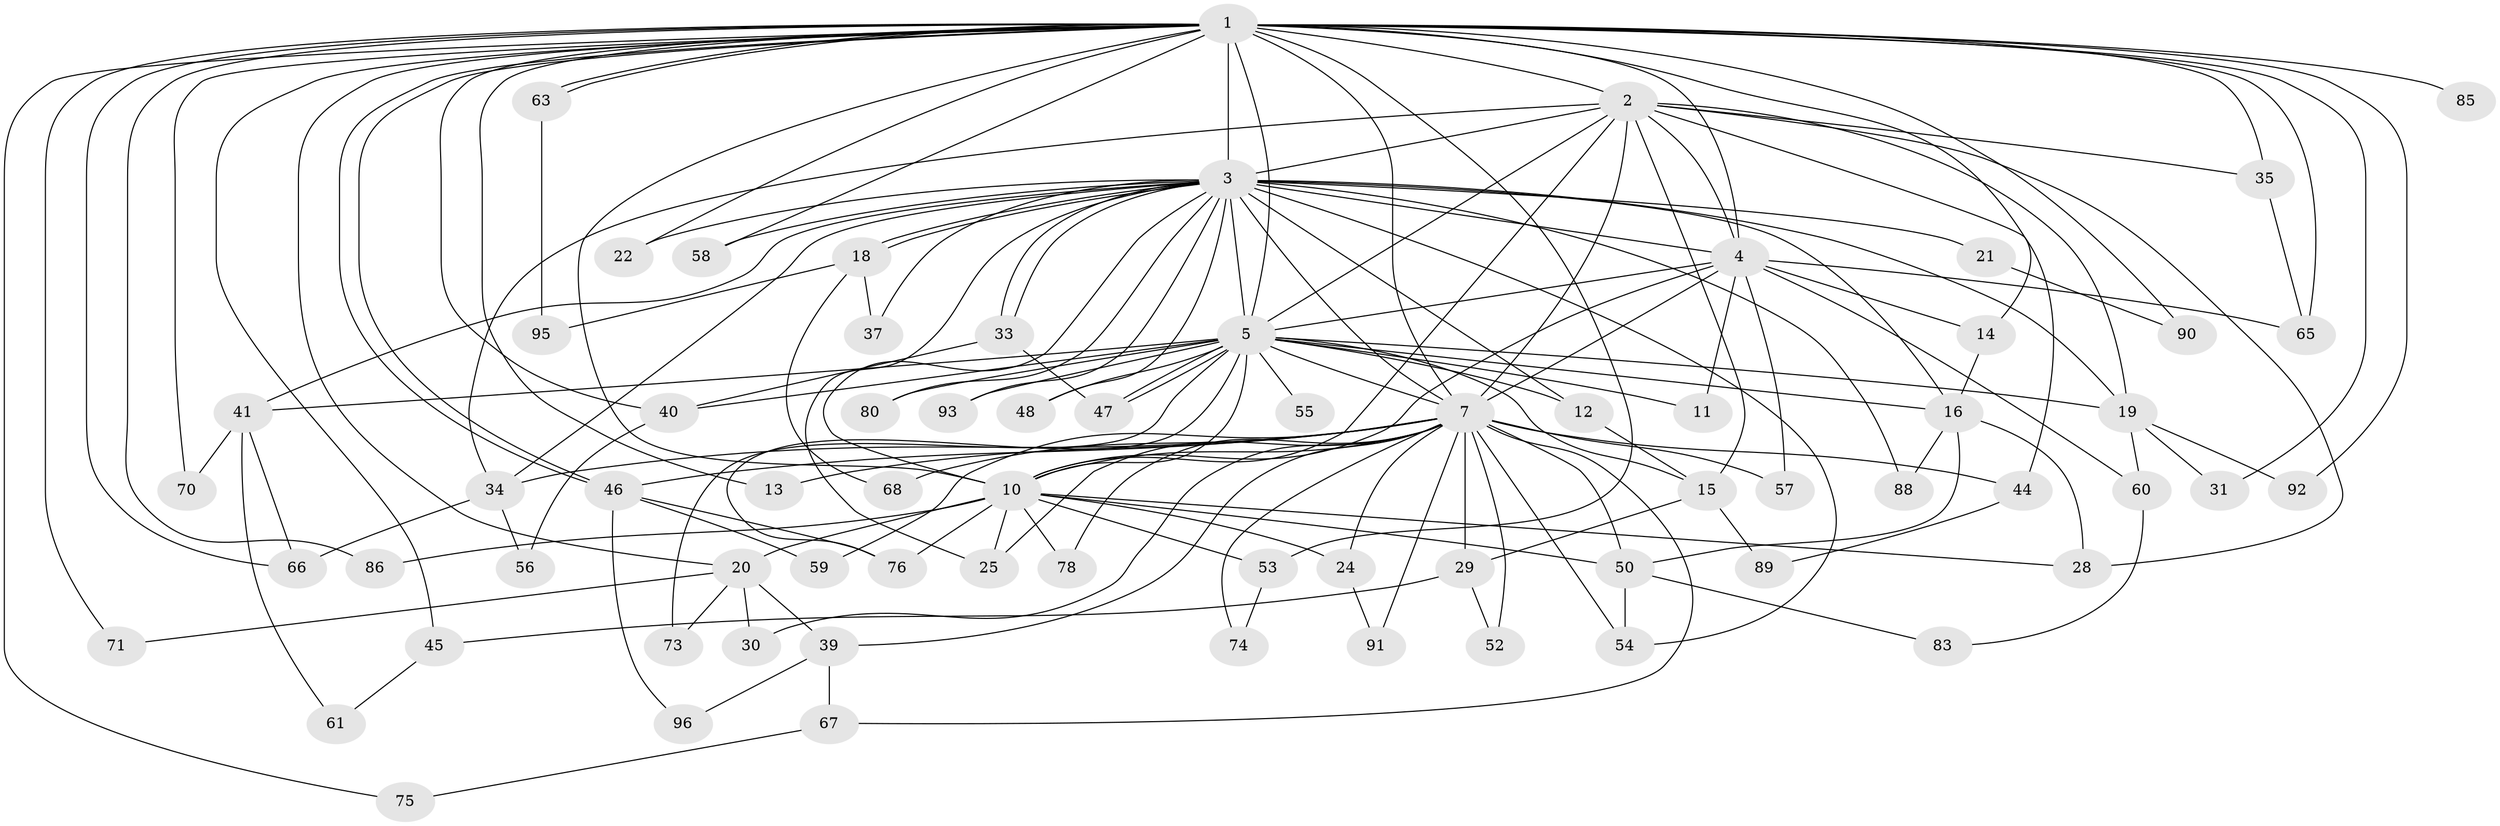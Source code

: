 // original degree distribution, {26: 0.010416666666666666, 16: 0.010416666666666666, 22: 0.010416666666666666, 15: 0.010416666666666666, 13: 0.010416666666666666, 21: 0.020833333333333332, 20: 0.010416666666666666, 17: 0.010416666666666666, 19: 0.010416666666666666, 2: 0.5104166666666666, 3: 0.22916666666666666, 4: 0.052083333333333336, 11: 0.010416666666666666, 5: 0.0625, 7: 0.010416666666666666, 6: 0.020833333333333332}
// Generated by graph-tools (version 1.1) at 2025/41/03/06/25 10:41:40]
// undirected, 71 vertices, 160 edges
graph export_dot {
graph [start="1"]
  node [color=gray90,style=filled];
  1 [super="+9"];
  2 [super="+36"];
  3 [super="+8"];
  4 [super="+69"];
  5 [super="+6"];
  7 [super="+17"];
  10 [super="+23"];
  11;
  12;
  13 [super="+32"];
  14;
  15 [super="+26"];
  16 [super="+43"];
  18;
  19 [super="+38"];
  20 [super="+27"];
  21;
  22;
  24;
  25 [super="+81"];
  28 [super="+94"];
  29;
  30;
  31;
  33 [super="+42"];
  34 [super="+87"];
  35 [super="+79"];
  37;
  39;
  40 [super="+64"];
  41 [super="+49"];
  44;
  45;
  46 [super="+51"];
  47 [super="+72"];
  48;
  50 [super="+62"];
  52;
  53;
  54 [super="+77"];
  55;
  56;
  57;
  58;
  59;
  60;
  61;
  63;
  65;
  66 [super="+82"];
  67;
  68;
  70;
  71;
  73;
  74;
  75;
  76 [super="+84"];
  78;
  80;
  83;
  85;
  86;
  88;
  89;
  90;
  91;
  92;
  93;
  95;
  96;
  1 -- 2 [weight=2];
  1 -- 3 [weight=4];
  1 -- 4 [weight=3];
  1 -- 5 [weight=4];
  1 -- 7 [weight=3];
  1 -- 10 [weight=2];
  1 -- 13 [weight=2];
  1 -- 22;
  1 -- 31;
  1 -- 45;
  1 -- 46;
  1 -- 46;
  1 -- 53;
  1 -- 63;
  1 -- 63;
  1 -- 70;
  1 -- 71;
  1 -- 85 [weight=2];
  1 -- 86;
  1 -- 90;
  1 -- 92;
  1 -- 65;
  1 -- 75;
  1 -- 14;
  1 -- 20;
  1 -- 35;
  1 -- 40;
  1 -- 58;
  1 -- 66;
  2 -- 3 [weight=2];
  2 -- 4;
  2 -- 5 [weight=2];
  2 -- 7;
  2 -- 10;
  2 -- 19 [weight=2];
  2 -- 28;
  2 -- 34;
  2 -- 35;
  2 -- 44;
  2 -- 15;
  3 -- 4 [weight=2];
  3 -- 5 [weight=4];
  3 -- 7 [weight=2];
  3 -- 10 [weight=2];
  3 -- 16;
  3 -- 18;
  3 -- 18;
  3 -- 21 [weight=2];
  3 -- 22;
  3 -- 33;
  3 -- 33;
  3 -- 34;
  3 -- 37;
  3 -- 41 [weight=2];
  3 -- 88;
  3 -- 93;
  3 -- 12;
  3 -- 48;
  3 -- 80;
  3 -- 19;
  3 -- 58;
  3 -- 54;
  3 -- 25;
  4 -- 5 [weight=2];
  4 -- 7;
  4 -- 10;
  4 -- 11;
  4 -- 14;
  4 -- 57;
  4 -- 60;
  4 -- 65;
  5 -- 7 [weight=2];
  5 -- 10 [weight=2];
  5 -- 11;
  5 -- 12;
  5 -- 47;
  5 -- 47;
  5 -- 73;
  5 -- 76;
  5 -- 15;
  5 -- 80;
  5 -- 93;
  5 -- 40;
  5 -- 48;
  5 -- 55;
  5 -- 16;
  5 -- 41;
  5 -- 19;
  7 -- 10;
  7 -- 13;
  7 -- 24;
  7 -- 25;
  7 -- 52;
  7 -- 54;
  7 -- 57;
  7 -- 67;
  7 -- 78;
  7 -- 91;
  7 -- 68;
  7 -- 39;
  7 -- 74;
  7 -- 44;
  7 -- 50;
  7 -- 59;
  7 -- 29;
  7 -- 30;
  7 -- 46;
  7 -- 34;
  10 -- 20 [weight=2];
  10 -- 24;
  10 -- 25;
  10 -- 28;
  10 -- 53;
  10 -- 76;
  10 -- 78;
  10 -- 86;
  10 -- 50;
  12 -- 15;
  14 -- 16;
  15 -- 29;
  15 -- 89;
  16 -- 50;
  16 -- 88;
  16 -- 28;
  18 -- 37;
  18 -- 68;
  18 -- 95;
  19 -- 31;
  19 -- 60;
  19 -- 92;
  20 -- 39;
  20 -- 71;
  20 -- 73;
  20 -- 30;
  21 -- 90;
  24 -- 91;
  29 -- 45;
  29 -- 52;
  33 -- 40 [weight=2];
  33 -- 47;
  34 -- 56;
  34 -- 66;
  35 -- 65;
  39 -- 67;
  39 -- 96;
  40 -- 56;
  41 -- 61;
  41 -- 66;
  41 -- 70;
  44 -- 89;
  45 -- 61;
  46 -- 96;
  46 -- 59;
  46 -- 76;
  50 -- 54;
  50 -- 83;
  53 -- 74;
  60 -- 83;
  63 -- 95;
  67 -- 75;
}

